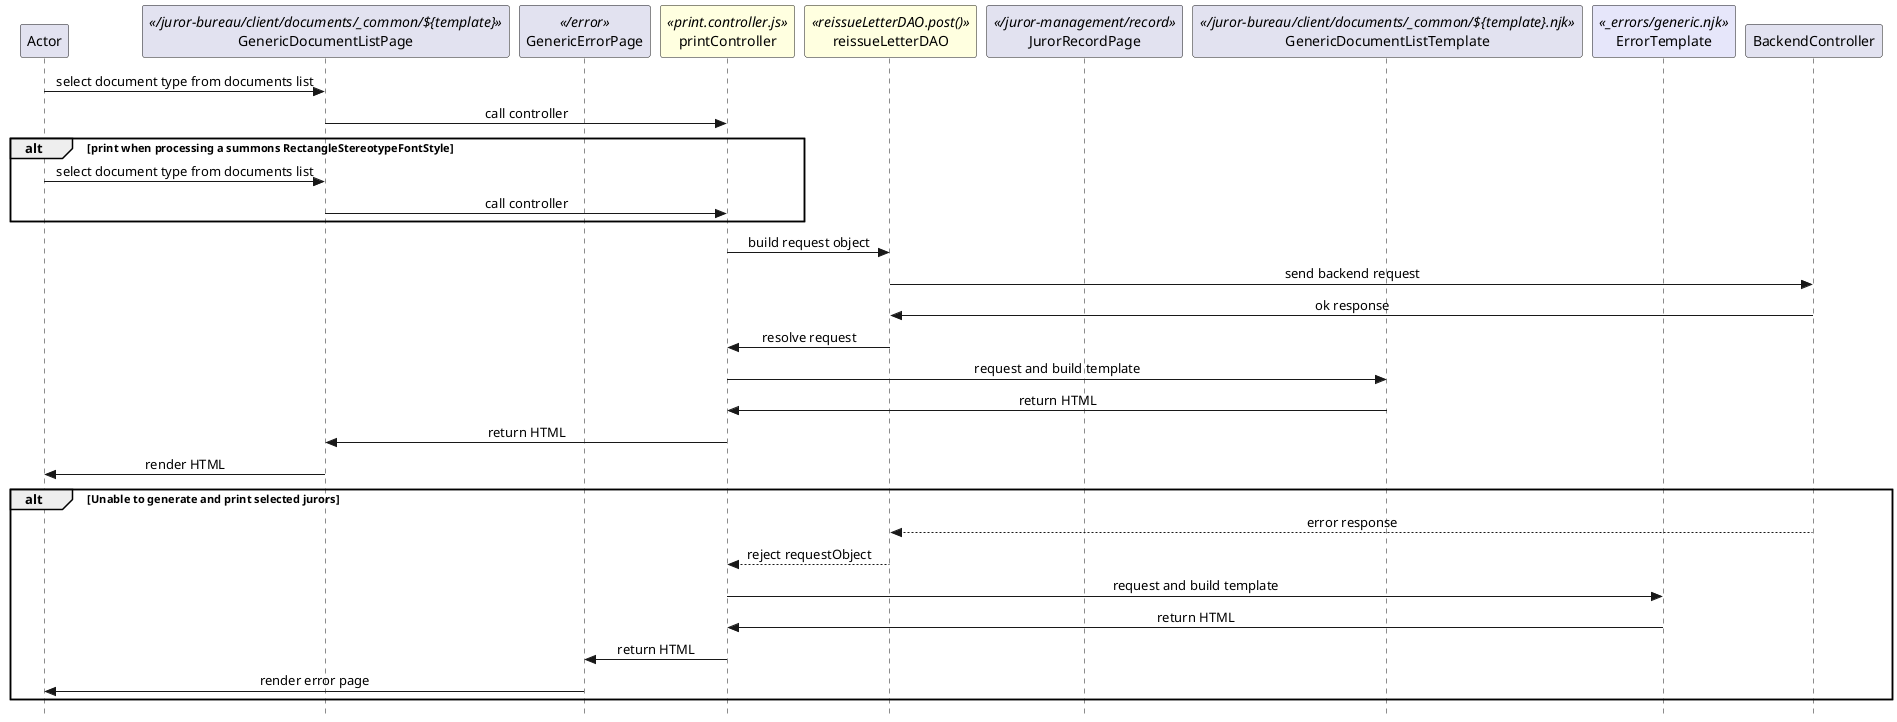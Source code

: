 @startuml print

skinparam Style strictuml 
skinparam SequenceMessageAlignment center

participant Actor


''' LOCAL ROUTING
participant JurorRecordPage <</juror-management/record>>
participant GenericDocumentListPage <</juror-bureau/client/documents/_common/${template}>>
participant GenericErrorPage <</error>>

''' CONTROLLER AND REQUEST OBJECTS
participant printController <<print.controller.js>> #lightyellow
participant reissueLetterDAO <<reissueLetterDAO.post()>> #lightyellow

''' TEMPLATES
participant JurorRecordPage <</juror-management/record.njk>>
participant GenericDocumentListTemplate <</juror-bureau/client/documents/_common/${template}.njk>>
participant ErrorTemplate <<_errors/generic.njk>> #lavender

''' BACKEND CONTROLLER
participant BackendController

Actor -> GenericDocumentListPage : select document type from documents list
GenericDocumentListPage -> printController : call controller

alt print when processing a summons RectangleStereotypeFontStyle
Actor -> GenericDocumentListPage : select document type from documents list
GenericDocumentListPage -> printController : call controller
end

printController -> reissueLetterDAO : build request object
reissueLetterDAO -> BackendController : send backend request
reissueLetterDAO <- BackendController : ok response
printController <- reissueLetterDAO : resolve request

printController -> GenericDocumentListTemplate : request and build template
printController <- GenericDocumentListTemplate : return HTML
GenericDocumentListPage <- printController : return HTML
Actor <- GenericDocumentListPage : render HTML

alt Unable to generate and print selected jurors
    reissueLetterDAO <-- BackendController : error response
    printController <-- reissueLetterDAO : reject requestObject
    printController -> ErrorTemplate : request and build template
    printController <- ErrorTemplate : return HTML
    GenericErrorPage <- printController : return HTML
    Actor <- GenericErrorPage : render error page
end


    
